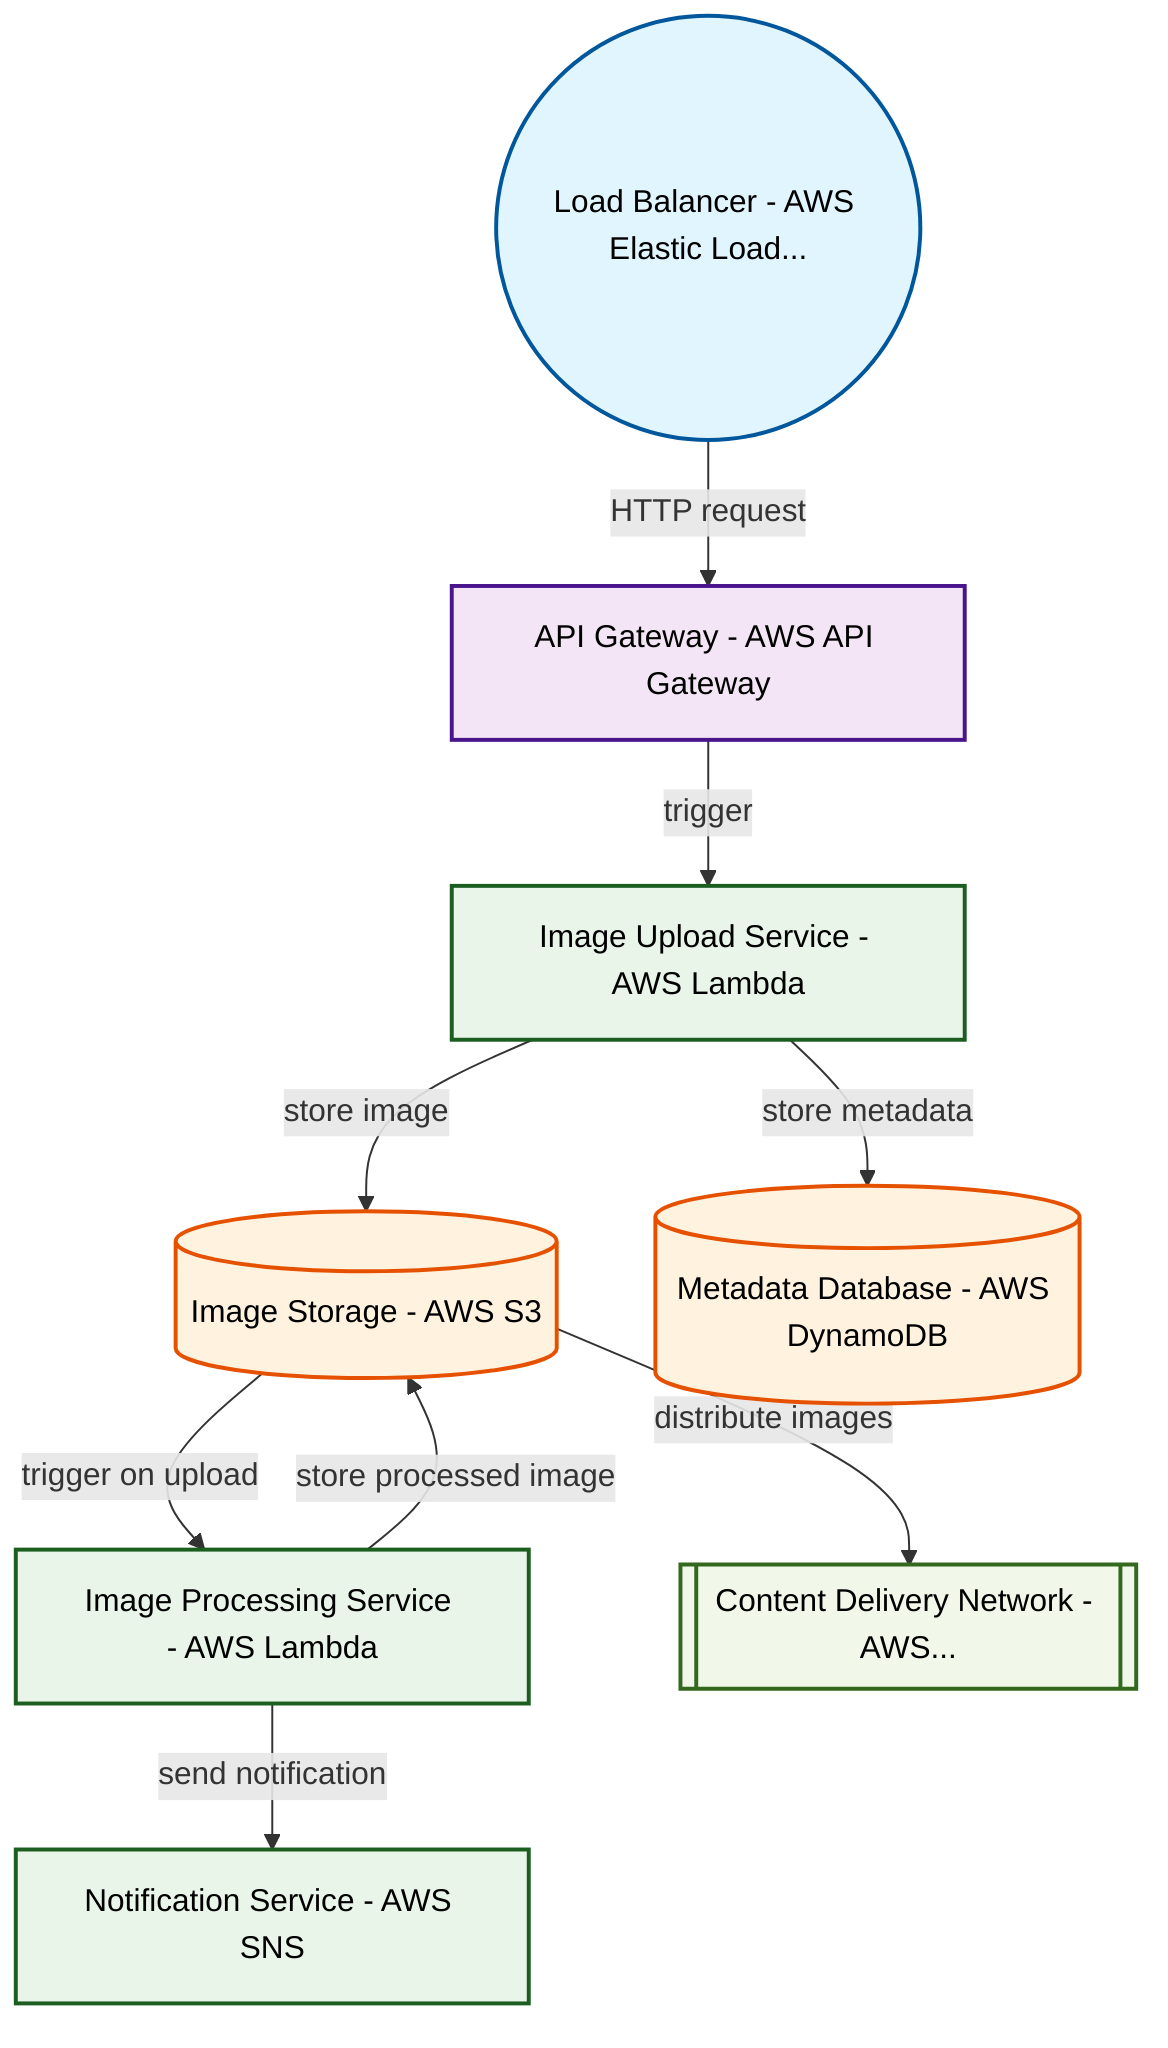 graph TB

    %% Professional Software Architecture Styling
    classDef userInterface fill:#e1f5fe,stroke:#01579b,stroke-width:2px,color:#000
    classDef apiLayer fill:#f3e5f5,stroke:#4a148c,stroke-width:2px,color:#000
    classDef service fill:#e8f5e8,stroke:#1b5e20,stroke-width:2px,color:#000
    classDef database fill:#fff3e0,stroke:#e65100,stroke-width:2px,color:#000
    classDef cache fill:#fce4ec,stroke:#880e4f,stroke-width:2px,color:#000
    classDef external fill:#f1f8e9,stroke:#33691e,stroke-width:2px,color:#000

    lb1((Load Balancer - AWS Elastic Load...))
    apiGateway[API Gateway - AWS API Gateway]
    imageUpload[Image Upload Service - AWS Lambda]
    imageProcessing[Image Processing Service - AWS Lambda]
    s3Bucket[(Image Storage - AWS S3)]
    imageMetadata[(Metadata Database - AWS DynamoDB)]
    notificationService[Notification Service - AWS SNS]
    cdn[[Content Delivery Network - AWS...]]

    lb1 -->|HTTP request| apiGateway
    apiGateway -->|trigger| imageUpload
    imageUpload -->|store image| s3Bucket
    imageUpload -->|store metadata| imageMetadata
    s3Bucket -->|trigger on upload| imageProcessing
    imageProcessing -->|store processed image| s3Bucket
    imageProcessing -->|send notification| notificationService
    s3Bucket -->|distribute images| cdn

    class lb1 userInterface
    class apiGateway apiLayer
    class imageUpload service
    class imageProcessing service
    class s3Bucket database
    class imageMetadata database
    class notificationService service
    class cdn external